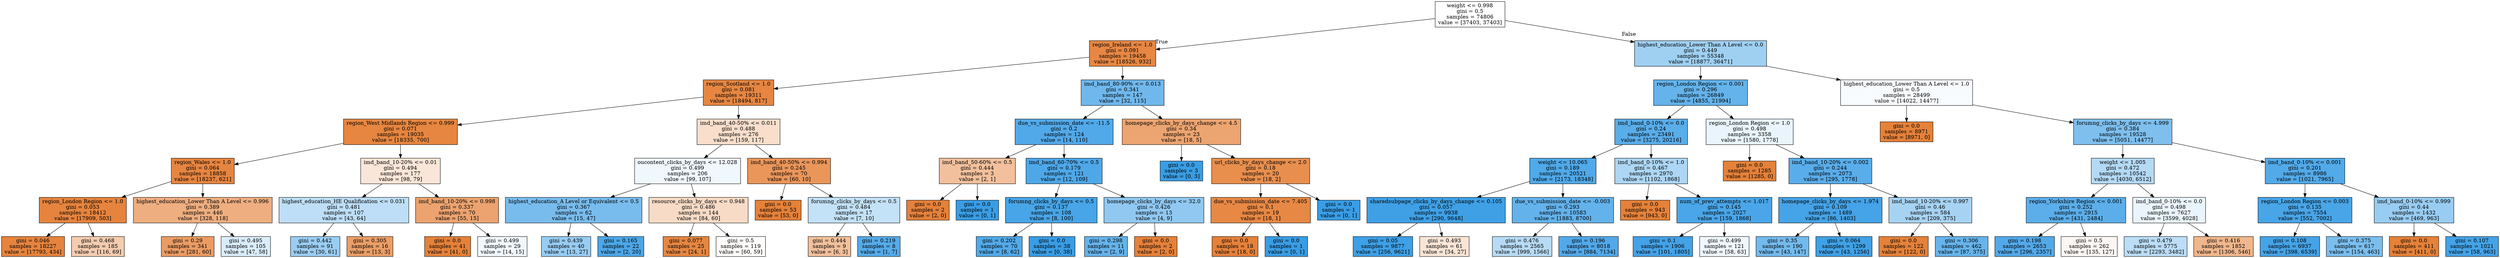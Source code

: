 digraph Tree {
node [shape=box, style="filled", color="black"] ;
0 [label="weight <= 0.998\ngini = 0.5\nsamples = 74806\nvalue = [37403, 37403]", fillcolor="#e5813900"] ;
1 [label="region_Ireland <= 1.0\ngini = 0.091\nsamples = 19458\nvalue = [18526, 932]", fillcolor="#e58139f2"] ;
0 -> 1 [labeldistance=2.5, labelangle=45, headlabel="True"] ;
2 [label="region_Scotland <= 1.0\ngini = 0.081\nsamples = 19311\nvalue = [18494, 817]", fillcolor="#e58139f4"] ;
1 -> 2 ;
3 [label="region_West Midlands Region <= 0.999\ngini = 0.071\nsamples = 19035\nvalue = [18335, 700]", fillcolor="#e58139f5"] ;
2 -> 3 ;
4 [label="region_Wales <= 1.0\ngini = 0.064\nsamples = 18858\nvalue = [18237, 621]", fillcolor="#e58139f6"] ;
3 -> 4 ;
5 [label="region_London Region <= 1.0\ngini = 0.053\nsamples = 18412\nvalue = [17909, 503]", fillcolor="#e58139f8"] ;
4 -> 5 ;
6 [label="gini = 0.046\nsamples = 18227\nvalue = [17793, 434]", fillcolor="#e58139f9"] ;
5 -> 6 ;
7 [label="gini = 0.468\nsamples = 185\nvalue = [116, 69]", fillcolor="#e5813967"] ;
5 -> 7 ;
8 [label="highest_education_Lower Than A Level <= 0.996\ngini = 0.389\nsamples = 446\nvalue = [328, 118]", fillcolor="#e58139a3"] ;
4 -> 8 ;
9 [label="gini = 0.29\nsamples = 341\nvalue = [281, 60]", fillcolor="#e58139c9"] ;
8 -> 9 ;
10 [label="gini = 0.495\nsamples = 105\nvalue = [47, 58]", fillcolor="#399de530"] ;
8 -> 10 ;
11 [label="imd_band_10-20% <= 0.01\ngini = 0.494\nsamples = 177\nvalue = [98, 79]", fillcolor="#e5813931"] ;
3 -> 11 ;
12 [label="highest_education_HE Qualification <= 0.031\ngini = 0.481\nsamples = 107\nvalue = [43, 64]", fillcolor="#399de554"] ;
11 -> 12 ;
13 [label="gini = 0.442\nsamples = 91\nvalue = [30, 61]", fillcolor="#399de582"] ;
12 -> 13 ;
14 [label="gini = 0.305\nsamples = 16\nvalue = [13, 3]", fillcolor="#e58139c4"] ;
12 -> 14 ;
15 [label="imd_band_10-20% <= 0.998\ngini = 0.337\nsamples = 70\nvalue = [55, 15]", fillcolor="#e58139b9"] ;
11 -> 15 ;
16 [label="gini = 0.0\nsamples = 41\nvalue = [41, 0]", fillcolor="#e58139ff"] ;
15 -> 16 ;
17 [label="gini = 0.499\nsamples = 29\nvalue = [14, 15]", fillcolor="#399de511"] ;
15 -> 17 ;
18 [label="imd_band_40-50% <= 0.011\ngini = 0.488\nsamples = 276\nvalue = [159, 117]", fillcolor="#e5813943"] ;
2 -> 18 ;
19 [label="oucontent_clicks_by_days <= 12.028\ngini = 0.499\nsamples = 206\nvalue = [99, 107]", fillcolor="#399de513"] ;
18 -> 19 ;
20 [label="highest_education_A Level or Equivalent <= 0.5\ngini = 0.367\nsamples = 62\nvalue = [15, 47]", fillcolor="#399de5ae"] ;
19 -> 20 ;
21 [label="gini = 0.439\nsamples = 40\nvalue = [13, 27]", fillcolor="#399de584"] ;
20 -> 21 ;
22 [label="gini = 0.165\nsamples = 22\nvalue = [2, 20]", fillcolor="#399de5e6"] ;
20 -> 22 ;
23 [label="resource_clicks_by_days <= 0.948\ngini = 0.486\nsamples = 144\nvalue = [84, 60]", fillcolor="#e5813949"] ;
19 -> 23 ;
24 [label="gini = 0.077\nsamples = 25\nvalue = [24, 1]", fillcolor="#e58139f4"] ;
23 -> 24 ;
25 [label="gini = 0.5\nsamples = 119\nvalue = [60, 59]", fillcolor="#e5813904"] ;
23 -> 25 ;
26 [label="imd_band_40-50% <= 0.994\ngini = 0.245\nsamples = 70\nvalue = [60, 10]", fillcolor="#e58139d4"] ;
18 -> 26 ;
27 [label="gini = 0.0\nsamples = 53\nvalue = [53, 0]", fillcolor="#e58139ff"] ;
26 -> 27 ;
28 [label="forumng_clicks_by_days <= 0.5\ngini = 0.484\nsamples = 17\nvalue = [7, 10]", fillcolor="#399de54d"] ;
26 -> 28 ;
29 [label="gini = 0.444\nsamples = 9\nvalue = [6, 3]", fillcolor="#e581397f"] ;
28 -> 29 ;
30 [label="gini = 0.219\nsamples = 8\nvalue = [1, 7]", fillcolor="#399de5db"] ;
28 -> 30 ;
31 [label="imd_band_80-90% <= 0.013\ngini = 0.341\nsamples = 147\nvalue = [32, 115]", fillcolor="#399de5b8"] ;
1 -> 31 ;
32 [label="due_vs_submission_date <= -11.5\ngini = 0.2\nsamples = 124\nvalue = [14, 110]", fillcolor="#399de5df"] ;
31 -> 32 ;
33 [label="imd_band_50-60% <= 0.5\ngini = 0.444\nsamples = 3\nvalue = [2, 1]", fillcolor="#e581397f"] ;
32 -> 33 ;
34 [label="gini = 0.0\nsamples = 2\nvalue = [2, 0]", fillcolor="#e58139ff"] ;
33 -> 34 ;
35 [label="gini = 0.0\nsamples = 1\nvalue = [0, 1]", fillcolor="#399de5ff"] ;
33 -> 35 ;
36 [label="imd_band_60-70% <= 0.5\ngini = 0.179\nsamples = 121\nvalue = [12, 109]", fillcolor="#399de5e3"] ;
32 -> 36 ;
37 [label="forumng_clicks_by_days <= 0.5\ngini = 0.137\nsamples = 108\nvalue = [8, 100]", fillcolor="#399de5eb"] ;
36 -> 37 ;
38 [label="gini = 0.202\nsamples = 70\nvalue = [8, 62]", fillcolor="#399de5de"] ;
37 -> 38 ;
39 [label="gini = 0.0\nsamples = 38\nvalue = [0, 38]", fillcolor="#399de5ff"] ;
37 -> 39 ;
40 [label="homepage_clicks_by_days <= 32.0\ngini = 0.426\nsamples = 13\nvalue = [4, 9]", fillcolor="#399de58e"] ;
36 -> 40 ;
41 [label="gini = 0.298\nsamples = 11\nvalue = [2, 9]", fillcolor="#399de5c6"] ;
40 -> 41 ;
42 [label="gini = 0.0\nsamples = 2\nvalue = [2, 0]", fillcolor="#e58139ff"] ;
40 -> 42 ;
43 [label="homepage_clicks_by_days_change <= 4.5\ngini = 0.34\nsamples = 23\nvalue = [18, 5]", fillcolor="#e58139b8"] ;
31 -> 43 ;
44 [label="gini = 0.0\nsamples = 3\nvalue = [0, 3]", fillcolor="#399de5ff"] ;
43 -> 44 ;
45 [label="url_clicks_by_days_change <= 2.0\ngini = 0.18\nsamples = 20\nvalue = [18, 2]", fillcolor="#e58139e3"] ;
43 -> 45 ;
46 [label="due_vs_submission_date <= 7.405\ngini = 0.1\nsamples = 19\nvalue = [18, 1]", fillcolor="#e58139f1"] ;
45 -> 46 ;
47 [label="gini = 0.0\nsamples = 18\nvalue = [18, 0]", fillcolor="#e58139ff"] ;
46 -> 47 ;
48 [label="gini = 0.0\nsamples = 1\nvalue = [0, 1]", fillcolor="#399de5ff"] ;
46 -> 48 ;
49 [label="gini = 0.0\nsamples = 1\nvalue = [0, 1]", fillcolor="#399de5ff"] ;
45 -> 49 ;
50 [label="highest_education_Lower Than A Level <= 0.0\ngini = 0.449\nsamples = 55348\nvalue = [18877, 36471]", fillcolor="#399de57b"] ;
0 -> 50 [labeldistance=2.5, labelangle=-45, headlabel="False"] ;
51 [label="region_London Region <= 0.001\ngini = 0.296\nsamples = 26849\nvalue = [4855, 21994]", fillcolor="#399de5c7"] ;
50 -> 51 ;
52 [label="imd_band_0-10% <= 0.0\ngini = 0.24\nsamples = 23491\nvalue = [3275, 20216]", fillcolor="#399de5d6"] ;
51 -> 52 ;
53 [label="weight <= 10.065\ngini = 0.189\nsamples = 20521\nvalue = [2173, 18348]", fillcolor="#399de5e1"] ;
52 -> 53 ;
54 [label="sharedsubpage_clicks_by_days_change <= 0.105\ngini = 0.057\nsamples = 9938\nvalue = [290, 9648]", fillcolor="#399de5f7"] ;
53 -> 54 ;
55 [label="gini = 0.05\nsamples = 9877\nvalue = [256, 9621]", fillcolor="#399de5f8"] ;
54 -> 55 ;
56 [label="gini = 0.493\nsamples = 61\nvalue = [34, 27]", fillcolor="#e5813934"] ;
54 -> 56 ;
57 [label="due_vs_submission_date <= -0.003\ngini = 0.293\nsamples = 10583\nvalue = [1883, 8700]", fillcolor="#399de5c8"] ;
53 -> 57 ;
58 [label="gini = 0.476\nsamples = 2565\nvalue = [999, 1566]", fillcolor="#399de55c"] ;
57 -> 58 ;
59 [label="gini = 0.196\nsamples = 8018\nvalue = [884, 7134]", fillcolor="#399de5df"] ;
57 -> 59 ;
60 [label="imd_band_0-10% <= 1.0\ngini = 0.467\nsamples = 2970\nvalue = [1102, 1868]", fillcolor="#399de569"] ;
52 -> 60 ;
61 [label="gini = 0.0\nsamples = 943\nvalue = [943, 0]", fillcolor="#e58139ff"] ;
60 -> 61 ;
62 [label="num_of_prev_attempts <= 1.017\ngini = 0.145\nsamples = 2027\nvalue = [159, 1868]", fillcolor="#399de5e9"] ;
60 -> 62 ;
63 [label="gini = 0.1\nsamples = 1906\nvalue = [101, 1805]", fillcolor="#399de5f1"] ;
62 -> 63 ;
64 [label="gini = 0.499\nsamples = 121\nvalue = [58, 63]", fillcolor="#399de514"] ;
62 -> 64 ;
65 [label="region_London Region <= 1.0\ngini = 0.498\nsamples = 3358\nvalue = [1580, 1778]", fillcolor="#399de51c"] ;
51 -> 65 ;
66 [label="gini = 0.0\nsamples = 1285\nvalue = [1285, 0]", fillcolor="#e58139ff"] ;
65 -> 66 ;
67 [label="imd_band_10-20% <= 0.002\ngini = 0.244\nsamples = 2073\nvalue = [295, 1778]", fillcolor="#399de5d5"] ;
65 -> 67 ;
68 [label="homepage_clicks_by_days <= 1.974\ngini = 0.109\nsamples = 1489\nvalue = [86, 1403]", fillcolor="#399de5ef"] ;
67 -> 68 ;
69 [label="gini = 0.35\nsamples = 190\nvalue = [43, 147]", fillcolor="#399de5b4"] ;
68 -> 69 ;
70 [label="gini = 0.064\nsamples = 1299\nvalue = [43, 1256]", fillcolor="#399de5f6"] ;
68 -> 70 ;
71 [label="imd_band_10-20% <= 0.997\ngini = 0.46\nsamples = 584\nvalue = [209, 375]", fillcolor="#399de571"] ;
67 -> 71 ;
72 [label="gini = 0.0\nsamples = 122\nvalue = [122, 0]", fillcolor="#e58139ff"] ;
71 -> 72 ;
73 [label="gini = 0.306\nsamples = 462\nvalue = [87, 375]", fillcolor="#399de5c4"] ;
71 -> 73 ;
74 [label="highest_education_Lower Than A Level <= 1.0\ngini = 0.5\nsamples = 28499\nvalue = [14022, 14477]", fillcolor="#399de508"] ;
50 -> 74 ;
75 [label="gini = 0.0\nsamples = 8971\nvalue = [8971, 0]", fillcolor="#e58139ff"] ;
74 -> 75 ;
76 [label="forumng_clicks_by_days <= 4.999\ngini = 0.384\nsamples = 19528\nvalue = [5051, 14477]", fillcolor="#399de5a6"] ;
74 -> 76 ;
77 [label="weight <= 1.005\ngini = 0.472\nsamples = 10542\nvalue = [4030, 6512]", fillcolor="#399de561"] ;
76 -> 77 ;
78 [label="region_Yorkshire Region <= 0.001\ngini = 0.252\nsamples = 2915\nvalue = [431, 2484]", fillcolor="#399de5d3"] ;
77 -> 78 ;
79 [label="gini = 0.198\nsamples = 2653\nvalue = [296, 2357]", fillcolor="#399de5df"] ;
78 -> 79 ;
80 [label="gini = 0.5\nsamples = 262\nvalue = [135, 127]", fillcolor="#e581390f"] ;
78 -> 80 ;
81 [label="imd_band_0-10% <= 0.0\ngini = 0.498\nsamples = 7627\nvalue = [3599, 4028]", fillcolor="#399de51b"] ;
77 -> 81 ;
82 [label="gini = 0.479\nsamples = 5775\nvalue = [2293, 3482]", fillcolor="#399de557"] ;
81 -> 82 ;
83 [label="gini = 0.416\nsamples = 1852\nvalue = [1306, 546]", fillcolor="#e5813994"] ;
81 -> 83 ;
84 [label="imd_band_0-10% <= 0.001\ngini = 0.201\nsamples = 8986\nvalue = [1021, 7965]", fillcolor="#399de5de"] ;
76 -> 84 ;
85 [label="region_London Region <= 0.003\ngini = 0.135\nsamples = 7554\nvalue = [552, 7002]", fillcolor="#399de5eb"] ;
84 -> 85 ;
86 [label="gini = 0.108\nsamples = 6937\nvalue = [398, 6539]", fillcolor="#399de5ef"] ;
85 -> 86 ;
87 [label="gini = 0.375\nsamples = 617\nvalue = [154, 463]", fillcolor="#399de5aa"] ;
85 -> 87 ;
88 [label="imd_band_0-10% <= 0.999\ngini = 0.44\nsamples = 1432\nvalue = [469, 963]", fillcolor="#399de583"] ;
84 -> 88 ;
89 [label="gini = 0.0\nsamples = 411\nvalue = [411, 0]", fillcolor="#e58139ff"] ;
88 -> 89 ;
90 [label="gini = 0.107\nsamples = 1021\nvalue = [58, 963]", fillcolor="#399de5f0"] ;
88 -> 90 ;
}